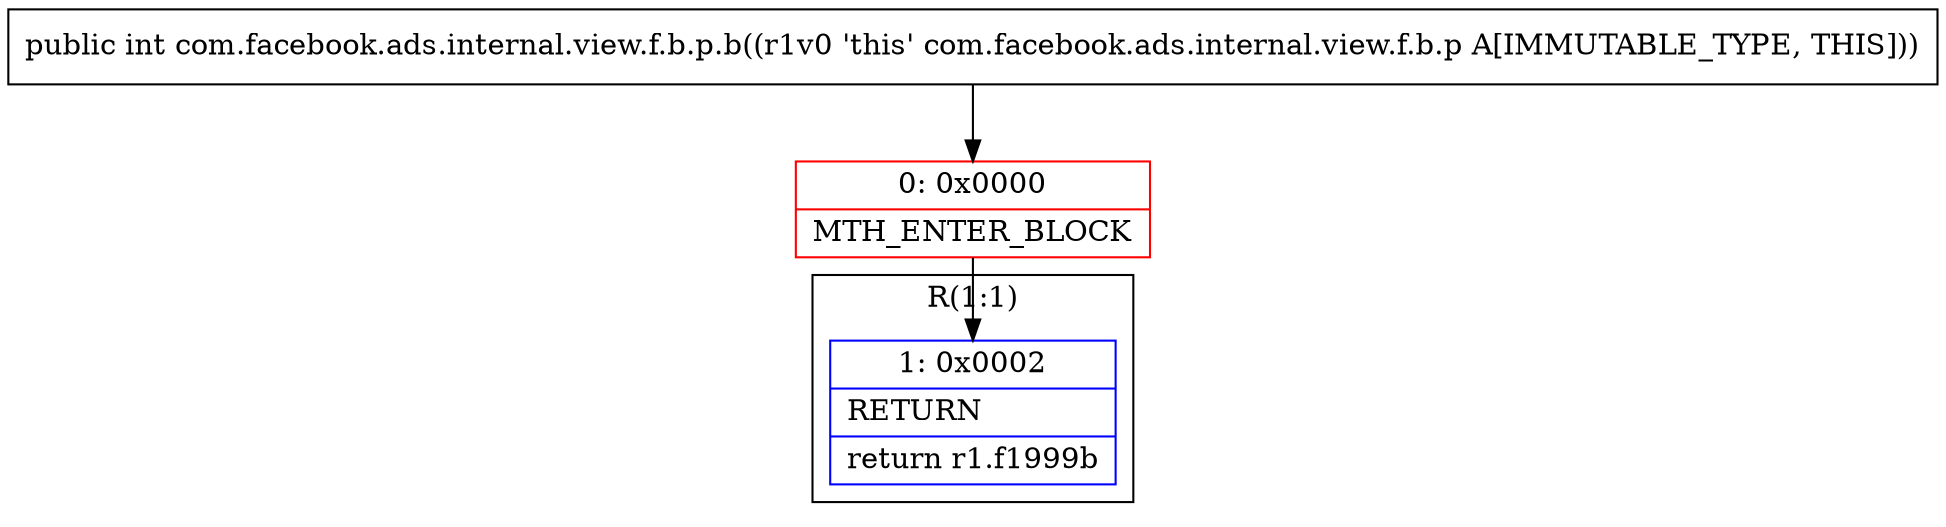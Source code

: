 digraph "CFG forcom.facebook.ads.internal.view.f.b.p.b()I" {
subgraph cluster_Region_1956407755 {
label = "R(1:1)";
node [shape=record,color=blue];
Node_1 [shape=record,label="{1\:\ 0x0002|RETURN\l|return r1.f1999b\l}"];
}
Node_0 [shape=record,color=red,label="{0\:\ 0x0000|MTH_ENTER_BLOCK\l}"];
MethodNode[shape=record,label="{public int com.facebook.ads.internal.view.f.b.p.b((r1v0 'this' com.facebook.ads.internal.view.f.b.p A[IMMUTABLE_TYPE, THIS])) }"];
MethodNode -> Node_0;
Node_0 -> Node_1;
}

